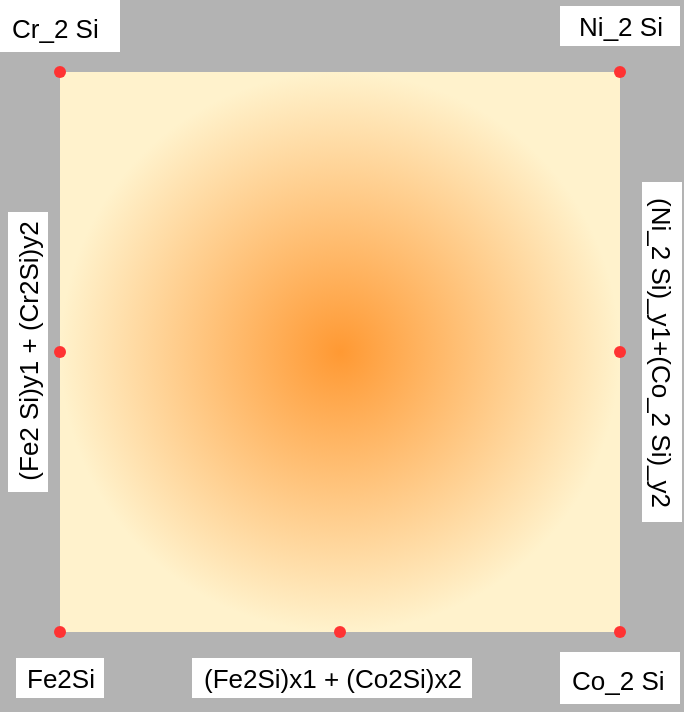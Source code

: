 <mxfile version="15.0.6" type="github">
  <diagram id="GAq6AgCpt6X-7BV95Wz3" name="Page-1">
    <mxGraphModel dx="982" dy="509" grid="0" gridSize="10" guides="1" tooltips="1" connect="1" arrows="1" fold="1" page="1" pageScale="1" pageWidth="850" pageHeight="1100" background="#B3B3B3" math="1" shadow="0">
      <root>
        <mxCell id="0" />
        <mxCell id="1" parent="0" />
        <mxCell id="vF_zhapBJWYe_HHOmZVt-4" value="Co_2 Si" style="text;strokeColor=none;align=left;verticalAlign=top;spacingLeft=4;spacingRight=4;overflow=hidden;rotatable=0;points=[[0,0.5],[1,0.5]];portConstraint=eastwest;fontSize=13;fillColor=#ffffff;html=1;" vertex="1" parent="1">
          <mxGeometry x="370" y="450" width="60" height="26" as="geometry" />
        </mxCell>
        <mxCell id="vF_zhapBJWYe_HHOmZVt-5" value="Cr_2 Si&lt;br&gt;" style="text;strokeColor=none;align=left;verticalAlign=top;spacingLeft=4;spacingRight=4;overflow=hidden;rotatable=0;points=[[0,0.5],[1,0.5]];portConstraint=eastwest;fontSize=13;html=1;fillColor=#ffffff;" vertex="1" parent="1">
          <mxGeometry x="90" y="124" width="60" height="26" as="geometry" />
        </mxCell>
        <mxCell id="vF_zhapBJWYe_HHOmZVt-6" value="" style="whiteSpace=wrap;html=1;aspect=fixed;fontSize=13;align=center;gradientDirection=radial;strokeColor=none;fillColor=#FF9933;gradientColor=#FFF2CC;rounded=0;glass=0;sketch=0;" vertex="1" parent="1">
          <mxGeometry x="120" y="160" width="280" height="280" as="geometry" />
        </mxCell>
        <mxCell id="vF_zhapBJWYe_HHOmZVt-10" value="Ni_2 Si" style="text;align=center;verticalAlign=middle;resizable=0;points=[];autosize=1;fontSize=13;fillColor=#ffffff;html=1;" vertex="1" parent="1">
          <mxGeometry x="370" y="127" width="60" height="20" as="geometry" />
        </mxCell>
        <mxCell id="vF_zhapBJWYe_HHOmZVt-11" value="" style="shape=waypoint;sketch=0;size=6;pointerEvents=1;points=[];fillColor=none;resizable=0;rotatable=0;perimeter=centerPerimeter;snapToPoint=1;fontSize=13;align=center;strokeColor=#FF3333;" vertex="1" parent="1">
          <mxGeometry x="380" y="280" width="40" height="40" as="geometry" />
        </mxCell>
        <mxCell id="vF_zhapBJWYe_HHOmZVt-12" value="" style="shape=waypoint;sketch=0;size=6;pointerEvents=1;points=[];fillColor=none;resizable=0;rotatable=0;perimeter=centerPerimeter;snapToPoint=1;fontSize=13;fontColor=#EA6B66;align=center;strokeWidth=1;strokeColor=#FF3333;" vertex="1" parent="1">
          <mxGeometry x="100" y="280" width="40" height="40" as="geometry" />
        </mxCell>
        <mxCell id="vF_zhapBJWYe_HHOmZVt-13" value="" style="shape=waypoint;sketch=0;size=6;pointerEvents=1;points=[];resizable=0;rotatable=0;perimeter=centerPerimeter;snapToPoint=1;fontSize=13;align=center;fillColor=none;strokeColor=#FF3333;" vertex="1" parent="1">
          <mxGeometry x="380" y="140" width="40" height="40" as="geometry" />
        </mxCell>
        <mxCell id="vF_zhapBJWYe_HHOmZVt-14" value="" style="shape=waypoint;sketch=0;size=6;pointerEvents=1;points=[];fillColor=none;resizable=0;rotatable=0;perimeter=centerPerimeter;snapToPoint=1;fontSize=13;fontColor=#EA6B66;align=center;strokeColor=#FF3333;" vertex="1" parent="1">
          <mxGeometry x="240" y="420" width="40" height="40" as="geometry" />
        </mxCell>
        <mxCell id="vF_zhapBJWYe_HHOmZVt-15" value="(Ni_2 Si)_y1+(Co_2 Si)_y2" style="text;align=center;verticalAlign=middle;resizable=0;points=[];autosize=1;strokeColor=none;fontSize=13;rotation=90;html=1;fillColor=#ffffff;" vertex="1" parent="1">
          <mxGeometry x="336" y="290" width="170" height="20" as="geometry" />
        </mxCell>
        <mxCell id="vF_zhapBJWYe_HHOmZVt-16" value="(Fe2 Si)y1 + (Cr2Si)y2" style="text;align=center;verticalAlign=middle;resizable=0;points=[];autosize=1;strokeColor=none;fontSize=13;rotation=270;fillColor=#ffffff;html=1;" vertex="1" parent="1">
          <mxGeometry x="34" y="290" width="140" height="20" as="geometry" />
        </mxCell>
        <mxCell id="vF_zhapBJWYe_HHOmZVt-17" value="(Fe2Si)x1 + (Co2Si)x2" style="text;align=center;verticalAlign=middle;resizable=0;points=[];autosize=1;strokeColor=none;fontSize=13;fontColor=#000000;fillColor=#ffffff;html=1;" vertex="1" parent="1">
          <mxGeometry x="186" y="453" width="140" height="20" as="geometry" />
        </mxCell>
        <mxCell id="vF_zhapBJWYe_HHOmZVt-18" value="&lt;div&gt;Fe2Si&lt;/div&gt;" style="text;html=1;align=center;verticalAlign=middle;resizable=0;points=[];autosize=1;strokeColor=none;fontSize=13;fontColor=#000000;fillColor=#ffffff;" vertex="1" parent="1">
          <mxGeometry x="98" y="453" width="44" height="20" as="geometry" />
        </mxCell>
        <mxCell id="vF_zhapBJWYe_HHOmZVt-19" value="" style="shape=waypoint;sketch=0;size=6;pointerEvents=1;points=[];resizable=0;rotatable=0;perimeter=centerPerimeter;snapToPoint=1;fontSize=13;fontColor=#000000;align=center;html=1;fillColor=none;strokeColor=#FF3333;" vertex="1" parent="1">
          <mxGeometry x="100" y="140" width="40" height="40" as="geometry" />
        </mxCell>
        <mxCell id="vF_zhapBJWYe_HHOmZVt-20" value="" style="shape=waypoint;sketch=0;size=6;pointerEvents=1;points=[];fillColor=none;resizable=0;rotatable=0;perimeter=centerPerimeter;snapToPoint=1;fontSize=13;fontColor=#000000;strokeColor=#FF3333;align=center;html=1;" vertex="1" parent="1">
          <mxGeometry x="380" y="420" width="40" height="40" as="geometry" />
        </mxCell>
        <mxCell id="vF_zhapBJWYe_HHOmZVt-21" value="" style="shape=waypoint;sketch=0;size=6;pointerEvents=1;points=[];fillColor=none;resizable=0;rotatable=0;perimeter=centerPerimeter;snapToPoint=1;fontSize=13;fontColor=#000000;strokeColor=#FF3333;align=center;html=1;" vertex="1" parent="1">
          <mxGeometry x="100" y="420" width="40" height="40" as="geometry" />
        </mxCell>
      </root>
    </mxGraphModel>
  </diagram>
</mxfile>
